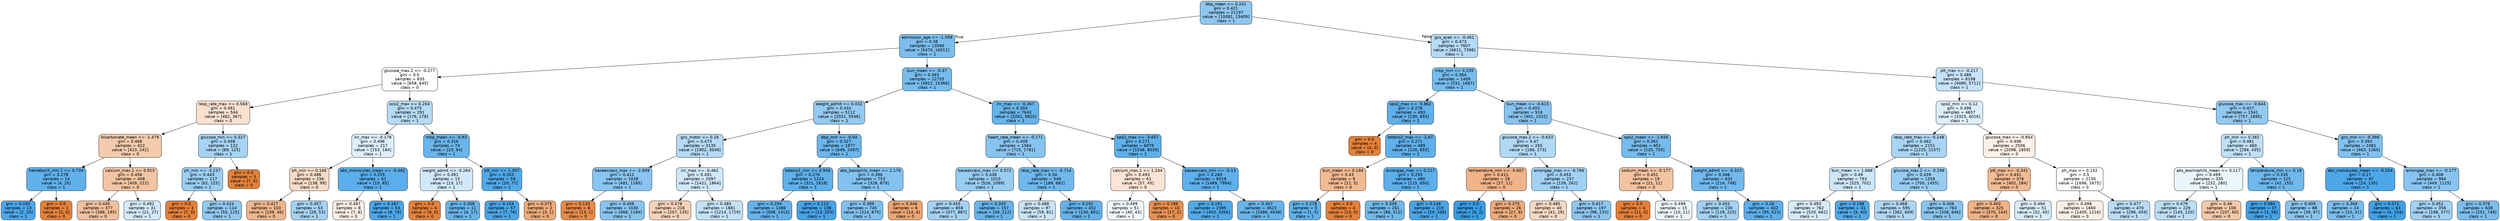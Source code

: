 digraph Tree {
node [shape=box, style="filled, rounded", color="black", fontname="helvetica"] ;
edge [fontname="helvetica"] ;
0 [label="dbp_mean <= 0.241\ngini = 0.421\nsamples = 21197\nvalue = [10081, 23409]\nclass = 1", fillcolor="#8ec7f0"] ;
1 [label="admission_age <= -1.599\ngini = 0.38\nsamples = 13590\nvalue = [5470, 16011]\nclass = 1", fillcolor="#7dbeee"] ;
0 -> 1 [labeldistance=2.5, labelangle=45, headlabel="True"] ;
2 [label="glucose_max.2 <= -0.277\ngini = 0.5\nsamples = 835\nvalue = [658, 645]\nclass = 0", fillcolor="#fefdfb"] ;
1 -> 2 ;
3 [label="resp_rate_max <= 0.568\ngini = 0.491\nsamples = 544\nvalue = [482, 367]\nclass = 0", fillcolor="#f9e1d0"] ;
2 -> 3 ;
4 [label="bicarbonate_mean <= -1.479\ngini = 0.466\nsamples = 422\nvalue = [413, 242]\nclass = 0", fillcolor="#f4cbad"] ;
3 -> 4 ;
5 [label="hematocrit_min.1 <= 0.734\ngini = 0.278\nsamples = 14\nvalue = [4, 20]\nclass = 1", fillcolor="#61b1ea"] ;
4 -> 5 ;
6 [label="gini = 0.165\nsamples = 13\nvalue = [2, 20]\nclass = 1", fillcolor="#4da7e8"] ;
5 -> 6 ;
7 [label="gini = 0.0\nsamples = 1\nvalue = [2, 0]\nclass = 0", fillcolor="#e58139"] ;
5 -> 7 ;
8 [label="calcium_max.1 <= 0.915\ngini = 0.456\nsamples = 408\nvalue = [409, 222]\nclass = 0", fillcolor="#f3c5a4"] ;
4 -> 8 ;
9 [label="gini = 0.445\nsamples = 377\nvalue = [388, 195]\nclass = 0", fillcolor="#f2c09d"] ;
8 -> 9 ;
10 [label="gini = 0.492\nsamples = 31\nvalue = [21, 27]\nclass = 1", fillcolor="#d3e9f9"] ;
8 -> 10 ;
11 [label="glucose_min <= 0.327\ngini = 0.458\nsamples = 122\nvalue = [69, 125]\nclass = 1", fillcolor="#a6d3f3"] ;
3 -> 11 ;
12 [label="ph_min <= -3.237\ngini = 0.443\nsamples = 117\nvalue = [62, 125]\nclass = 1", fillcolor="#9bcef2"] ;
11 -> 12 ;
13 [label="gini = 0.0\nsamples = 3\nvalue = [7, 0]\nclass = 0", fillcolor="#e58139"] ;
12 -> 13 ;
14 [label="gini = 0.424\nsamples = 114\nvalue = [55, 125]\nclass = 1", fillcolor="#90c8f0"] ;
12 -> 14 ;
15 [label="gini = 0.0\nsamples = 5\nvalue = [7, 0]\nclass = 0", fillcolor="#e58139"] ;
11 -> 15 ;
16 [label="pco2_max <= 0.204\ngini = 0.475\nsamples = 291\nvalue = [176, 278]\nclass = 1", fillcolor="#b6dbf5"] ;
2 -> 16 ;
17 [label="inr_max <= -0.178\ngini = 0.496\nsamples = 217\nvalue = [153, 184]\nclass = 1", fillcolor="#deeefb"] ;
16 -> 17 ;
18 [label="ph_min <= 0.166\ngini = 0.486\nsamples = 156\nvalue = [138, 99]\nclass = 0", fillcolor="#f8dbc7"] ;
17 -> 18 ;
19 [label="gini = 0.417\nsamples = 103\nvalue = [109, 46]\nclass = 0", fillcolor="#f0b68d"] ;
18 -> 19 ;
20 [label="gini = 0.457\nsamples = 53\nvalue = [29, 53]\nclass = 1", fillcolor="#a5d3f3"] ;
18 -> 20 ;
21 [label="abs_monocytes_mean <= -0.462\ngini = 0.255\nsamples = 61\nvalue = [15, 85]\nclass = 1", fillcolor="#5caeea"] ;
17 -> 21 ;
22 [label="gini = 0.497\nsamples = 8\nvalue = [7, 6]\nclass = 0", fillcolor="#fbede3"] ;
21 -> 22 ;
23 [label="gini = 0.167\nsamples = 53\nvalue = [8, 79]\nclass = 1", fillcolor="#4da7e8"] ;
21 -> 23 ;
24 [label="mbp_mean <= -0.93\ngini = 0.316\nsamples = 74\nvalue = [23, 94]\nclass = 1", fillcolor="#69b5eb"] ;
16 -> 24 ;
25 [label="weight_admit <= -0.264\ngini = 0.491\nsamples = 15\nvalue = [13, 17]\nclass = 1", fillcolor="#d0e8f9"] ;
24 -> 25 ;
26 [label="gini = 0.0\nsamples = 4\nvalue = [9, 0]\nclass = 0", fillcolor="#e58139"] ;
25 -> 26 ;
27 [label="gini = 0.308\nsamples = 11\nvalue = [4, 17]\nclass = 1", fillcolor="#68b4eb"] ;
25 -> 27 ;
28 [label="ptt_min <= 1.307\ngini = 0.203\nsamples = 59\nvalue = [10, 77]\nclass = 1", fillcolor="#53aae8"] ;
24 -> 28 ;
29 [label="gini = 0.154\nsamples = 57\nvalue = [7, 76]\nclass = 1", fillcolor="#4ba6e7"] ;
28 -> 29 ;
30 [label="gini = 0.375\nsamples = 2\nvalue = [3, 1]\nclass = 0", fillcolor="#eeab7b"] ;
28 -> 30 ;
31 [label="bun_mean <= -0.37\ngini = 0.363\nsamples = 12755\nvalue = [4812, 15366]\nclass = 1", fillcolor="#77bced"] ;
1 -> 31 ;
32 [label="weight_admit <= 0.032\ngini = 0.432\nsamples = 5112\nvalue = [2551, 5546]\nclass = 1", fillcolor="#94caf1"] ;
31 -> 32 ;
33 [label="gcs_motor <= 0.26\ngini = 0.473\nsamples = 3135\nvalue = [1902, 3049]\nclass = 1", fillcolor="#b5daf5"] ;
32 -> 33 ;
34 [label="baseexcess_max <= -2.609\ngini = 0.411\nsamples = 1038\nvalue = [481, 1185]\nclass = 1", fillcolor="#89c5f0"] ;
33 -> 34 ;
35 [label="gini = 0.133\nsamples = 8\nvalue = [13, 1]\nclass = 0", fillcolor="#e78b48"] ;
34 -> 35 ;
36 [label="gini = 0.406\nsamples = 1030\nvalue = [468, 1184]\nclass = 1", fillcolor="#87c4ef"] ;
34 -> 36 ;
37 [label="inr_max <= -0.462\ngini = 0.491\nsamples = 2097\nvalue = [1421, 1864]\nclass = 1", fillcolor="#d0e8f9"] ;
33 -> 37 ;
38 [label="gini = 0.478\nsamples = 216\nvalue = [207, 135]\nclass = 0", fillcolor="#f6d3ba"] ;
37 -> 38 ;
39 [label="gini = 0.485\nsamples = 1881\nvalue = [1214, 1729]\nclass = 1", fillcolor="#c4e2f7"] ;
37 -> 39 ;
40 [label="dbp_min <= -0.04\ngini = 0.327\nsamples = 1977\nvalue = [649, 2497]\nclass = 1", fillcolor="#6cb6ec"] ;
32 -> 40 ;
41 [label="totalco2_min <= 0.956\ngini = 0.276\nsamples = 1224\nvalue = [321, 1618]\nclass = 1", fillcolor="#60b0ea"] ;
40 -> 41 ;
42 [label="gini = 0.294\nsamples = 1086\nvalue = [308, 1415]\nclass = 1", fillcolor="#64b2eb"] ;
41 -> 42 ;
43 [label="gini = 0.113\nsamples = 138\nvalue = [13, 203]\nclass = 1", fillcolor="#46a3e7"] ;
41 -> 43 ;
44 [label="abs_basophils_mean <= 2.176\ngini = 0.396\nsamples = 753\nvalue = [328, 879]\nclass = 1", fillcolor="#83c2ef"] ;
40 -> 44 ;
45 [label="gini = 0.389\nsamples = 745\nvalue = [314, 875]\nclass = 1", fillcolor="#80c0ee"] ;
44 -> 45 ;
46 [label="gini = 0.346\nsamples = 8\nvalue = [14, 4]\nclass = 0", fillcolor="#eca572"] ;
44 -> 46 ;
47 [label="inr_max <= -0.367\ngini = 0.304\nsamples = 7643\nvalue = [2261, 9820]\nclass = 1", fillcolor="#67b4eb"] ;
31 -> 47 ;
48 [label="heart_rate_mean <= -0.171\ngini = 0.409\nsamples = 1564\nvalue = [715, 1781]\nclass = 1", fillcolor="#88c4ef"] ;
47 -> 48 ;
49 [label="baseexcess_max <= 0.572\ngini = 0.438\nsamples = 1015\nvalue = [526, 1099]\nclass = 1", fillcolor="#98ccf1"] ;
48 -> 49 ;
50 [label="gini = 0.455\nsamples = 858\nvalue = [477, 887]\nclass = 1", fillcolor="#a3d2f3"] ;
49 -> 50 ;
51 [label="gini = 0.305\nsamples = 157\nvalue = [49, 212]\nclass = 1", fillcolor="#67b4eb"] ;
49 -> 51 ;
52 [label="resp_rate_max <= -0.714\ngini = 0.34\nsamples = 549\nvalue = [189, 682]\nclass = 1", fillcolor="#70b8ec"] ;
48 -> 52 ;
53 [label="gini = 0.488\nsamples = 97\nvalue = [59, 81]\nclass = 1", fillcolor="#c9e4f8"] ;
52 -> 53 ;
54 [label="gini = 0.292\nsamples = 452\nvalue = [130, 601]\nclass = 1", fillcolor="#64b2eb"] ;
52 -> 54 ;
55 [label="spo2_max <= -3.657\ngini = 0.271\nsamples = 6079\nvalue = [1546, 8039]\nclass = 1", fillcolor="#5fb0ea"] ;
47 -> 55 ;
56 [label="calcium_max.1 <= 1.244\ngini = 0.493\nsamples = 61\nvalue = [57, 45]\nclass = 0", fillcolor="#fae4d5"] ;
55 -> 56 ;
57 [label="gini = 0.499\nsamples = 51\nvalue = [40, 43]\nclass = 1", fillcolor="#f1f8fd"] ;
56 -> 57 ;
58 [label="gini = 0.188\nsamples = 10\nvalue = [17, 2]\nclass = 0", fillcolor="#e89050"] ;
56 -> 58 ;
59 [label="baseexcess_min <= -0.13\ngini = 0.265\nsamples = 6018\nvalue = [1489, 7994]\nclass = 1", fillcolor="#5eafea"] ;
55 -> 59 ;
60 [label="gini = 0.191\nsamples = 2395\nvalue = [403, 3356]\nclass = 1", fillcolor="#51a9e8"] ;
59 -> 60 ;
61 [label="gini = 0.307\nsamples = 3623\nvalue = [1086, 4638]\nclass = 1", fillcolor="#67b4eb"] ;
59 -> 61 ;
62 [label="gcs_eyes <= -0.461\ngini = 0.473\nsamples = 7607\nvalue = [4611, 7398]\nclass = 1", fillcolor="#b4daf5"] ;
0 -> 62 [labeldistance=2.5, labelangle=-45, headlabel="False"] ;
63 [label="mbp_min <= 0.235\ngini = 0.364\nsamples = 1409\nvalue = [531, 1687]\nclass = 1", fillcolor="#77bced"] ;
62 -> 63 ;
64 [label="spo2_max <= -5.862\ngini = 0.276\nsamples = 493\nvalue = [130, 655]\nclass = 1", fillcolor="#60b0ea"] ;
63 -> 64 ;
65 [label="gini = 0.0\nsamples = 4\nvalue = [4, 0]\nclass = 0", fillcolor="#e58139"] ;
64 -> 65 ;
66 [label="totalco2_max <= -2.67\ngini = 0.271\nsamples = 489\nvalue = [126, 655]\nclass = 1", fillcolor="#5fb0ea"] ;
64 -> 66 ;
67 [label="bun_mean <= 0.194\ngini = 0.43\nsamples = 9\nvalue = [11, 5]\nclass = 0", fillcolor="#f1ba93"] ;
66 -> 67 ;
68 [label="gini = 0.278\nsamples = 5\nvalue = [1, 5]\nclass = 1", fillcolor="#61b1ea"] ;
67 -> 68 ;
69 [label="gini = 0.0\nsamples = 4\nvalue = [10, 0]\nclass = 0", fillcolor="#e58139"] ;
67 -> 69 ;
70 [label="aniongap_max <= 0.217\ngini = 0.255\nsamples = 480\nvalue = [115, 650]\nclass = 1", fillcolor="#5caeea"] ;
66 -> 70 ;
71 [label="gini = 0.339\nsamples = 261\nvalue = [86, 312]\nclass = 1", fillcolor="#70b8ec"] ;
70 -> 71 ;
72 [label="gini = 0.146\nsamples = 219\nvalue = [29, 338]\nclass = 1", fillcolor="#4aa5e7"] ;
70 -> 72 ;
73 [label="bun_mean <= -0.615\ngini = 0.403\nsamples = 916\nvalue = [401, 1032]\nclass = 1", fillcolor="#86c3ef"] ;
63 -> 73 ;
74 [label="glucose_max.2 <= -0.633\ngini = 0.47\nsamples = 265\nvalue = [166, 273]\nclass = 1", fillcolor="#b1d9f5"] ;
73 -> 74 ;
75 [label="temperature_min <= -0.607\ngini = 0.411\nsamples = 28\nvalue = [27, 11]\nclass = 0", fillcolor="#f0b48a"] ;
74 -> 75 ;
76 [label="gini = 0.0\nsamples = 2\nvalue = [0, 2]\nclass = 1", fillcolor="#399de5"] ;
75 -> 76 ;
77 [label="gini = 0.375\nsamples = 26\nvalue = [27, 9]\nclass = 0", fillcolor="#eeab7b"] ;
75 -> 77 ;
78 [label="aniongap_max <= -0.766\ngini = 0.453\nsamples = 237\nvalue = [139, 262]\nclass = 1", fillcolor="#a2d1f3"] ;
74 -> 78 ;
79 [label="gini = 0.485\nsamples = 40\nvalue = [41, 29]\nclass = 0", fillcolor="#f7dac5"] ;
78 -> 79 ;
80 [label="gini = 0.417\nsamples = 197\nvalue = [98, 233]\nclass = 1", fillcolor="#8cc6f0"] ;
78 -> 80 ;
81 [label="spo2_mean <= -1.656\ngini = 0.361\nsamples = 651\nvalue = [235, 759]\nclass = 1", fillcolor="#76bbed"] ;
73 -> 81 ;
82 [label="sodium_mean <= -0.177\ngini = 0.451\nsamples = 19\nvalue = [21, 11]\nclass = 0", fillcolor="#f3c3a1"] ;
81 -> 82 ;
83 [label="gini = 0.0\nsamples = 4\nvalue = [11, 0]\nclass = 0", fillcolor="#e58139"] ;
82 -> 83 ;
84 [label="gini = 0.499\nsamples = 15\nvalue = [10, 11]\nclass = 1", fillcolor="#edf6fd"] ;
82 -> 84 ;
85 [label="weight_admit <= -0.323\ngini = 0.346\nsamples = 632\nvalue = [214, 748]\nclass = 1", fillcolor="#72b9ec"] ;
81 -> 85 ;
86 [label="gini = 0.453\nsamples = 230\nvalue = [119, 225]\nclass = 1", fillcolor="#a2d1f3"] ;
85 -> 86 ;
87 [label="gini = 0.26\nsamples = 402\nvalue = [95, 523]\nclass = 1", fillcolor="#5dafea"] ;
85 -> 87 ;
88 [label="ptt_max <= -0.217\ngini = 0.486\nsamples = 6198\nvalue = [4080, 5711]\nclass = 1", fillcolor="#c6e3f8"] ;
62 -> 88 ;
89 [label="spo2_min <= 0.12\ngini = 0.496\nsamples = 4657\nvalue = [3323, 4016]\nclass = 1", fillcolor="#ddeefb"] ;
88 -> 89 ;
90 [label="resp_rate_max <= -0.248\ngini = 0.462\nsamples = 2151\nvalue = [1225, 2157]\nclass = 1", fillcolor="#a9d5f4"] ;
89 -> 90 ;
91 [label="bun_mean <= 1.688\ngini = 0.49\nsamples = 793\nvalue = [525, 702]\nclass = 1", fillcolor="#cde6f8"] ;
90 -> 91 ;
92 [label="gini = 0.493\nsamples = 762\nvalue = [520, 662]\nclass = 1", fillcolor="#d5eaf9"] ;
91 -> 92 ;
93 [label="gini = 0.198\nsamples = 31\nvalue = [5, 40]\nclass = 1", fillcolor="#52a9e8"] ;
91 -> 93 ;
94 [label="glucose_max.2 <= -0.296\ngini = 0.439\nsamples = 1358\nvalue = [700, 1455]\nclass = 1", fillcolor="#98ccf2"] ;
90 -> 94 ;
95 [label="gini = 0.468\nsamples = 595\nvalue = [362, 609]\nclass = 1", fillcolor="#afd7f4"] ;
94 -> 95 ;
96 [label="gini = 0.408\nsamples = 763\nvalue = [338, 846]\nclass = 1", fillcolor="#88c4ef"] ;
94 -> 96 ;
97 [label="glucose_max <= -0.854\ngini = 0.498\nsamples = 2506\nvalue = [2098, 1859]\nclass = 0", fillcolor="#fcf1e8"] ;
89 -> 97 ;
98 [label="ptt_max <= -0.341\ngini = 0.431\nsamples = 376\nvalue = [402, 184]\nclass = 0", fillcolor="#f1bb94"] ;
97 -> 98 ;
99 [label="gini = 0.403\nsamples = 325\nvalue = [370, 144]\nclass = 0", fillcolor="#efb286"] ;
98 -> 99 ;
100 [label="gini = 0.494\nsamples = 51\nvalue = [32, 40]\nclass = 1", fillcolor="#d7ebfa"] ;
98 -> 100 ;
101 [label="ph_max <= 0.152\ngini = 0.5\nsamples = 2130\nvalue = [1696, 1675]\nclass = 0", fillcolor="#fffdfd"] ;
97 -> 101 ;
102 [label="gini = 0.498\nsamples = 1660\nvalue = [1400, 1216]\nclass = 0", fillcolor="#fceee5"] ;
101 -> 102 ;
103 [label="gini = 0.477\nsamples = 470\nvalue = [296, 459]\nclass = 1", fillcolor="#b9dcf6"] ;
101 -> 103 ;
104 [label="glucose_max <= -0.644\ngini = 0.427\nsamples = 1541\nvalue = [757, 1695]\nclass = 1", fillcolor="#91c9f1"] ;
88 -> 104 ;
105 [label="ph_min <= 0.382\ngini = 0.481\nsamples = 460\nvalue = [294, 435]\nclass = 1", fillcolor="#bfdff7"] ;
104 -> 105 ;
106 [label="abs_eosinophils_mean <= 0.117\ngini = 0.499\nsamples = 335\nvalue = [252, 280]\nclass = 1", fillcolor="#ebf5fc"] ;
105 -> 106 ;
107 [label="gini = 0.479\nsamples = 229\nvalue = [145, 220]\nclass = 1", fillcolor="#bcdef6"] ;
106 -> 107 ;
108 [label="gini = 0.46\nsamples = 106\nvalue = [107, 60]\nclass = 0", fillcolor="#f4c8a8"] ;
106 -> 108 ;
109 [label="temperature_min <= 0.18\ngini = 0.335\nsamples = 125\nvalue = [42, 155]\nclass = 1", fillcolor="#6fb8ec"] ;
105 -> 109 ;
110 [label="gini = 0.094\nsamples = 37\nvalue = [3, 58]\nclass = 1", fillcolor="#43a2e6"] ;
109 -> 110 ;
111 [label="gini = 0.409\nsamples = 88\nvalue = [39, 97]\nclass = 1", fillcolor="#89c4ef"] ;
109 -> 111 ;
112 [label="gcs_min <= -0.398\ngini = 0.393\nsamples = 1081\nvalue = [463, 1260]\nclass = 1", fillcolor="#82c1ef"] ;
104 -> 112 ;
113 [label="abs_monocytes_mean <= -0.204\ngini = 0.17\nsamples = 87\nvalue = [14, 135]\nclass = 1", fillcolor="#4ea7e8"] ;
112 -> 113 ;
114 [label="gini = 0.369\nsamples = 24\nvalue = [10, 31]\nclass = 1", fillcolor="#79bded"] ;
113 -> 114 ;
115 [label="gini = 0.071\nsamples = 63\nvalue = [4, 104]\nclass = 1", fillcolor="#41a1e6"] ;
113 -> 115 ;
116 [label="aniongap_max <= -0.177\ngini = 0.408\nsamples = 994\nvalue = [449, 1125]\nclass = 1", fillcolor="#88c4ef"] ;
112 -> 116 ;
117 [label="gini = 0.452\nsamples = 356\nvalue = [198, 377]\nclass = 1", fillcolor="#a1d0f3"] ;
116 -> 117 ;
118 [label="gini = 0.376\nsamples = 638\nvalue = [251, 748]\nclass = 1", fillcolor="#7bbeee"] ;
116 -> 118 ;
}